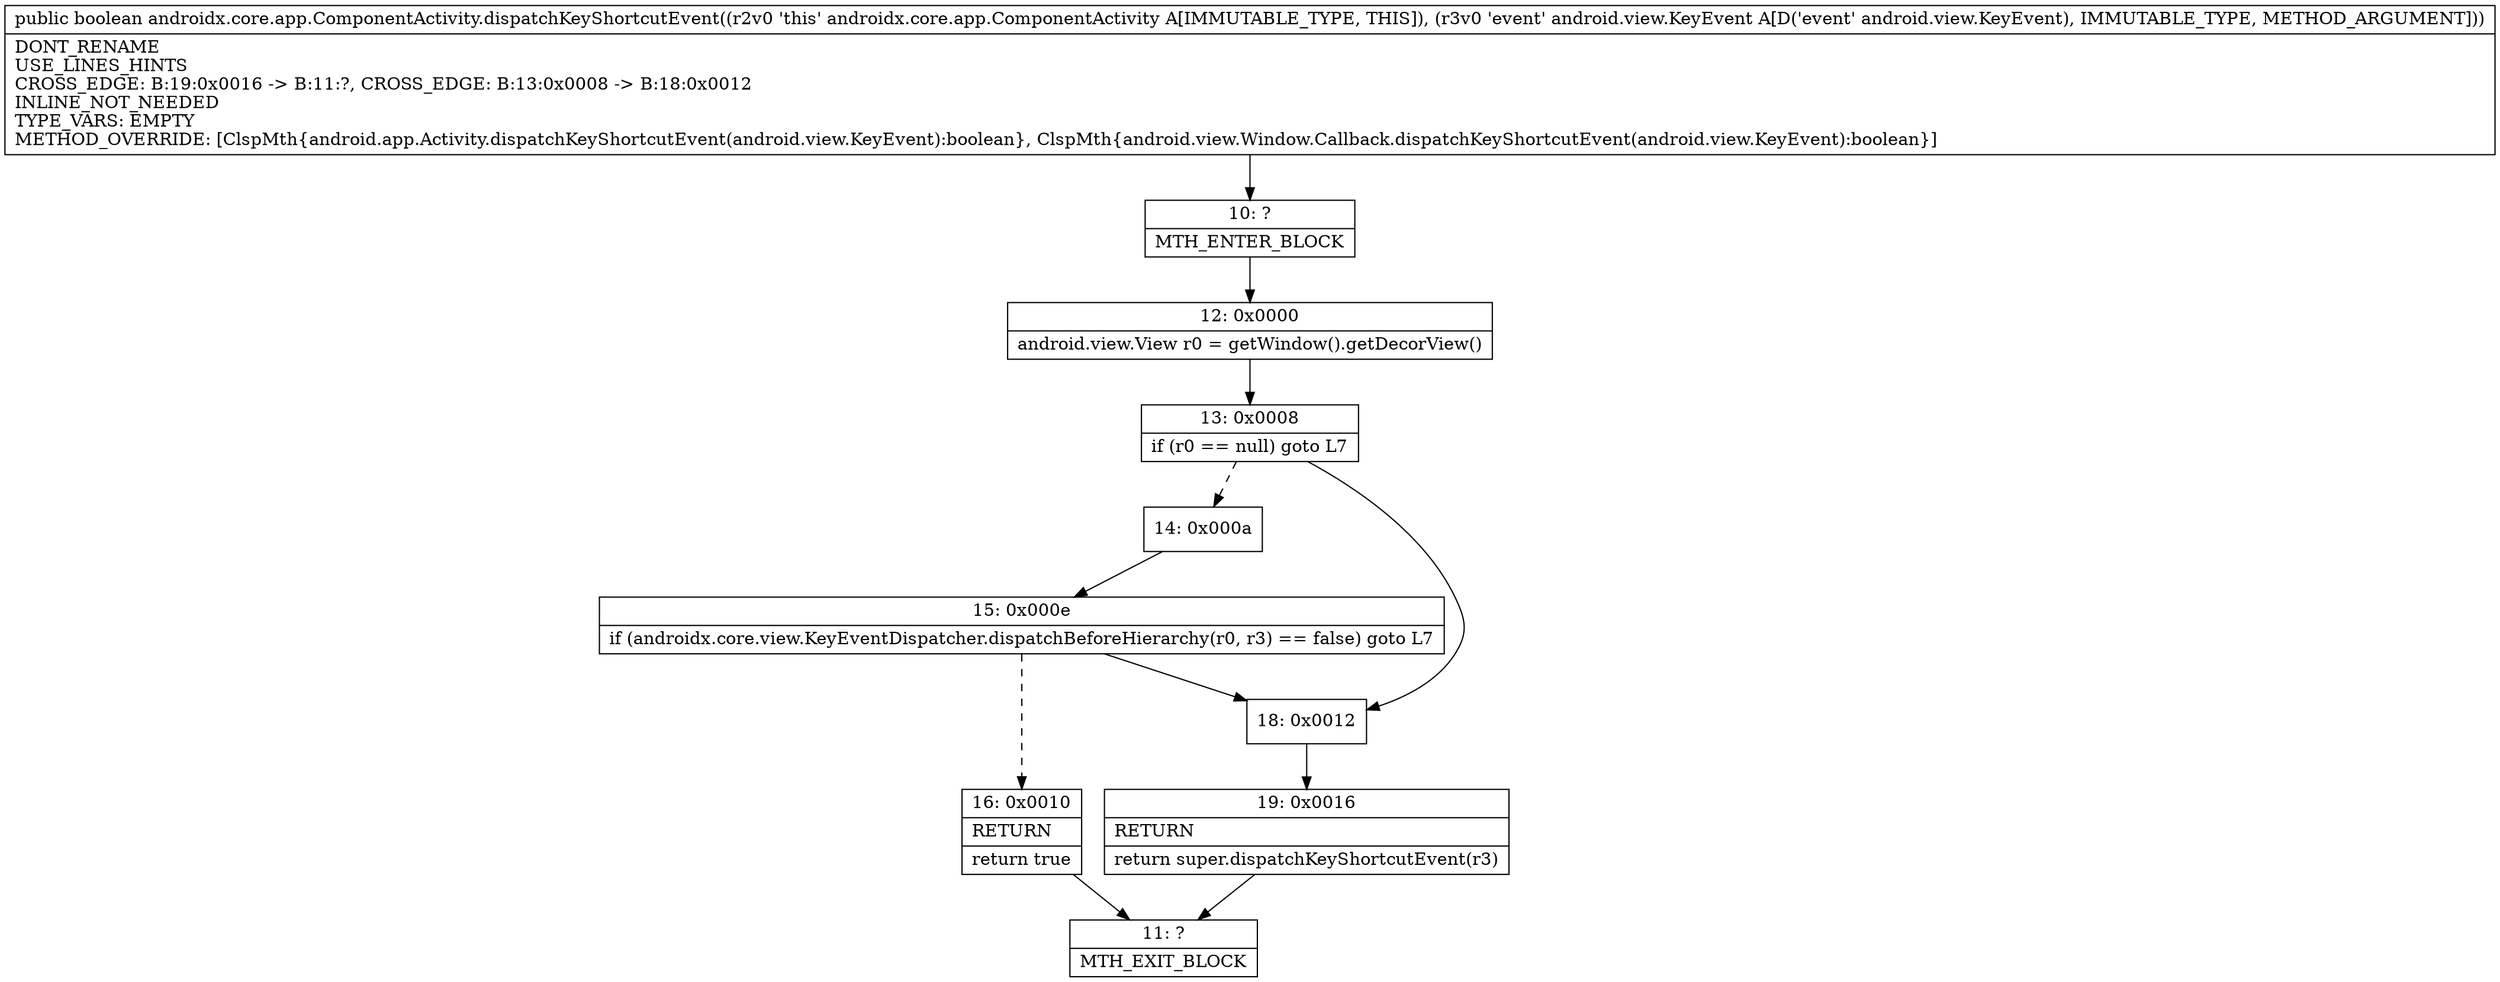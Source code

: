 digraph "CFG forandroidx.core.app.ComponentActivity.dispatchKeyShortcutEvent(Landroid\/view\/KeyEvent;)Z" {
Node_10 [shape=record,label="{10\:\ ?|MTH_ENTER_BLOCK\l}"];
Node_12 [shape=record,label="{12\:\ 0x0000|android.view.View r0 = getWindow().getDecorView()\l}"];
Node_13 [shape=record,label="{13\:\ 0x0008|if (r0 == null) goto L7\l}"];
Node_14 [shape=record,label="{14\:\ 0x000a}"];
Node_15 [shape=record,label="{15\:\ 0x000e|if (androidx.core.view.KeyEventDispatcher.dispatchBeforeHierarchy(r0, r3) == false) goto L7\l}"];
Node_16 [shape=record,label="{16\:\ 0x0010|RETURN\l|return true\l}"];
Node_11 [shape=record,label="{11\:\ ?|MTH_EXIT_BLOCK\l}"];
Node_18 [shape=record,label="{18\:\ 0x0012}"];
Node_19 [shape=record,label="{19\:\ 0x0016|RETURN\l|return super.dispatchKeyShortcutEvent(r3)\l}"];
MethodNode[shape=record,label="{public boolean androidx.core.app.ComponentActivity.dispatchKeyShortcutEvent((r2v0 'this' androidx.core.app.ComponentActivity A[IMMUTABLE_TYPE, THIS]), (r3v0 'event' android.view.KeyEvent A[D('event' android.view.KeyEvent), IMMUTABLE_TYPE, METHOD_ARGUMENT]))  | DONT_RENAME\lUSE_LINES_HINTS\lCROSS_EDGE: B:19:0x0016 \-\> B:11:?, CROSS_EDGE: B:13:0x0008 \-\> B:18:0x0012\lINLINE_NOT_NEEDED\lTYPE_VARS: EMPTY\lMETHOD_OVERRIDE: [ClspMth\{android.app.Activity.dispatchKeyShortcutEvent(android.view.KeyEvent):boolean\}, ClspMth\{android.view.Window.Callback.dispatchKeyShortcutEvent(android.view.KeyEvent):boolean\}]\l}"];
MethodNode -> Node_10;Node_10 -> Node_12;
Node_12 -> Node_13;
Node_13 -> Node_14[style=dashed];
Node_13 -> Node_18;
Node_14 -> Node_15;
Node_15 -> Node_16[style=dashed];
Node_15 -> Node_18;
Node_16 -> Node_11;
Node_18 -> Node_19;
Node_19 -> Node_11;
}

